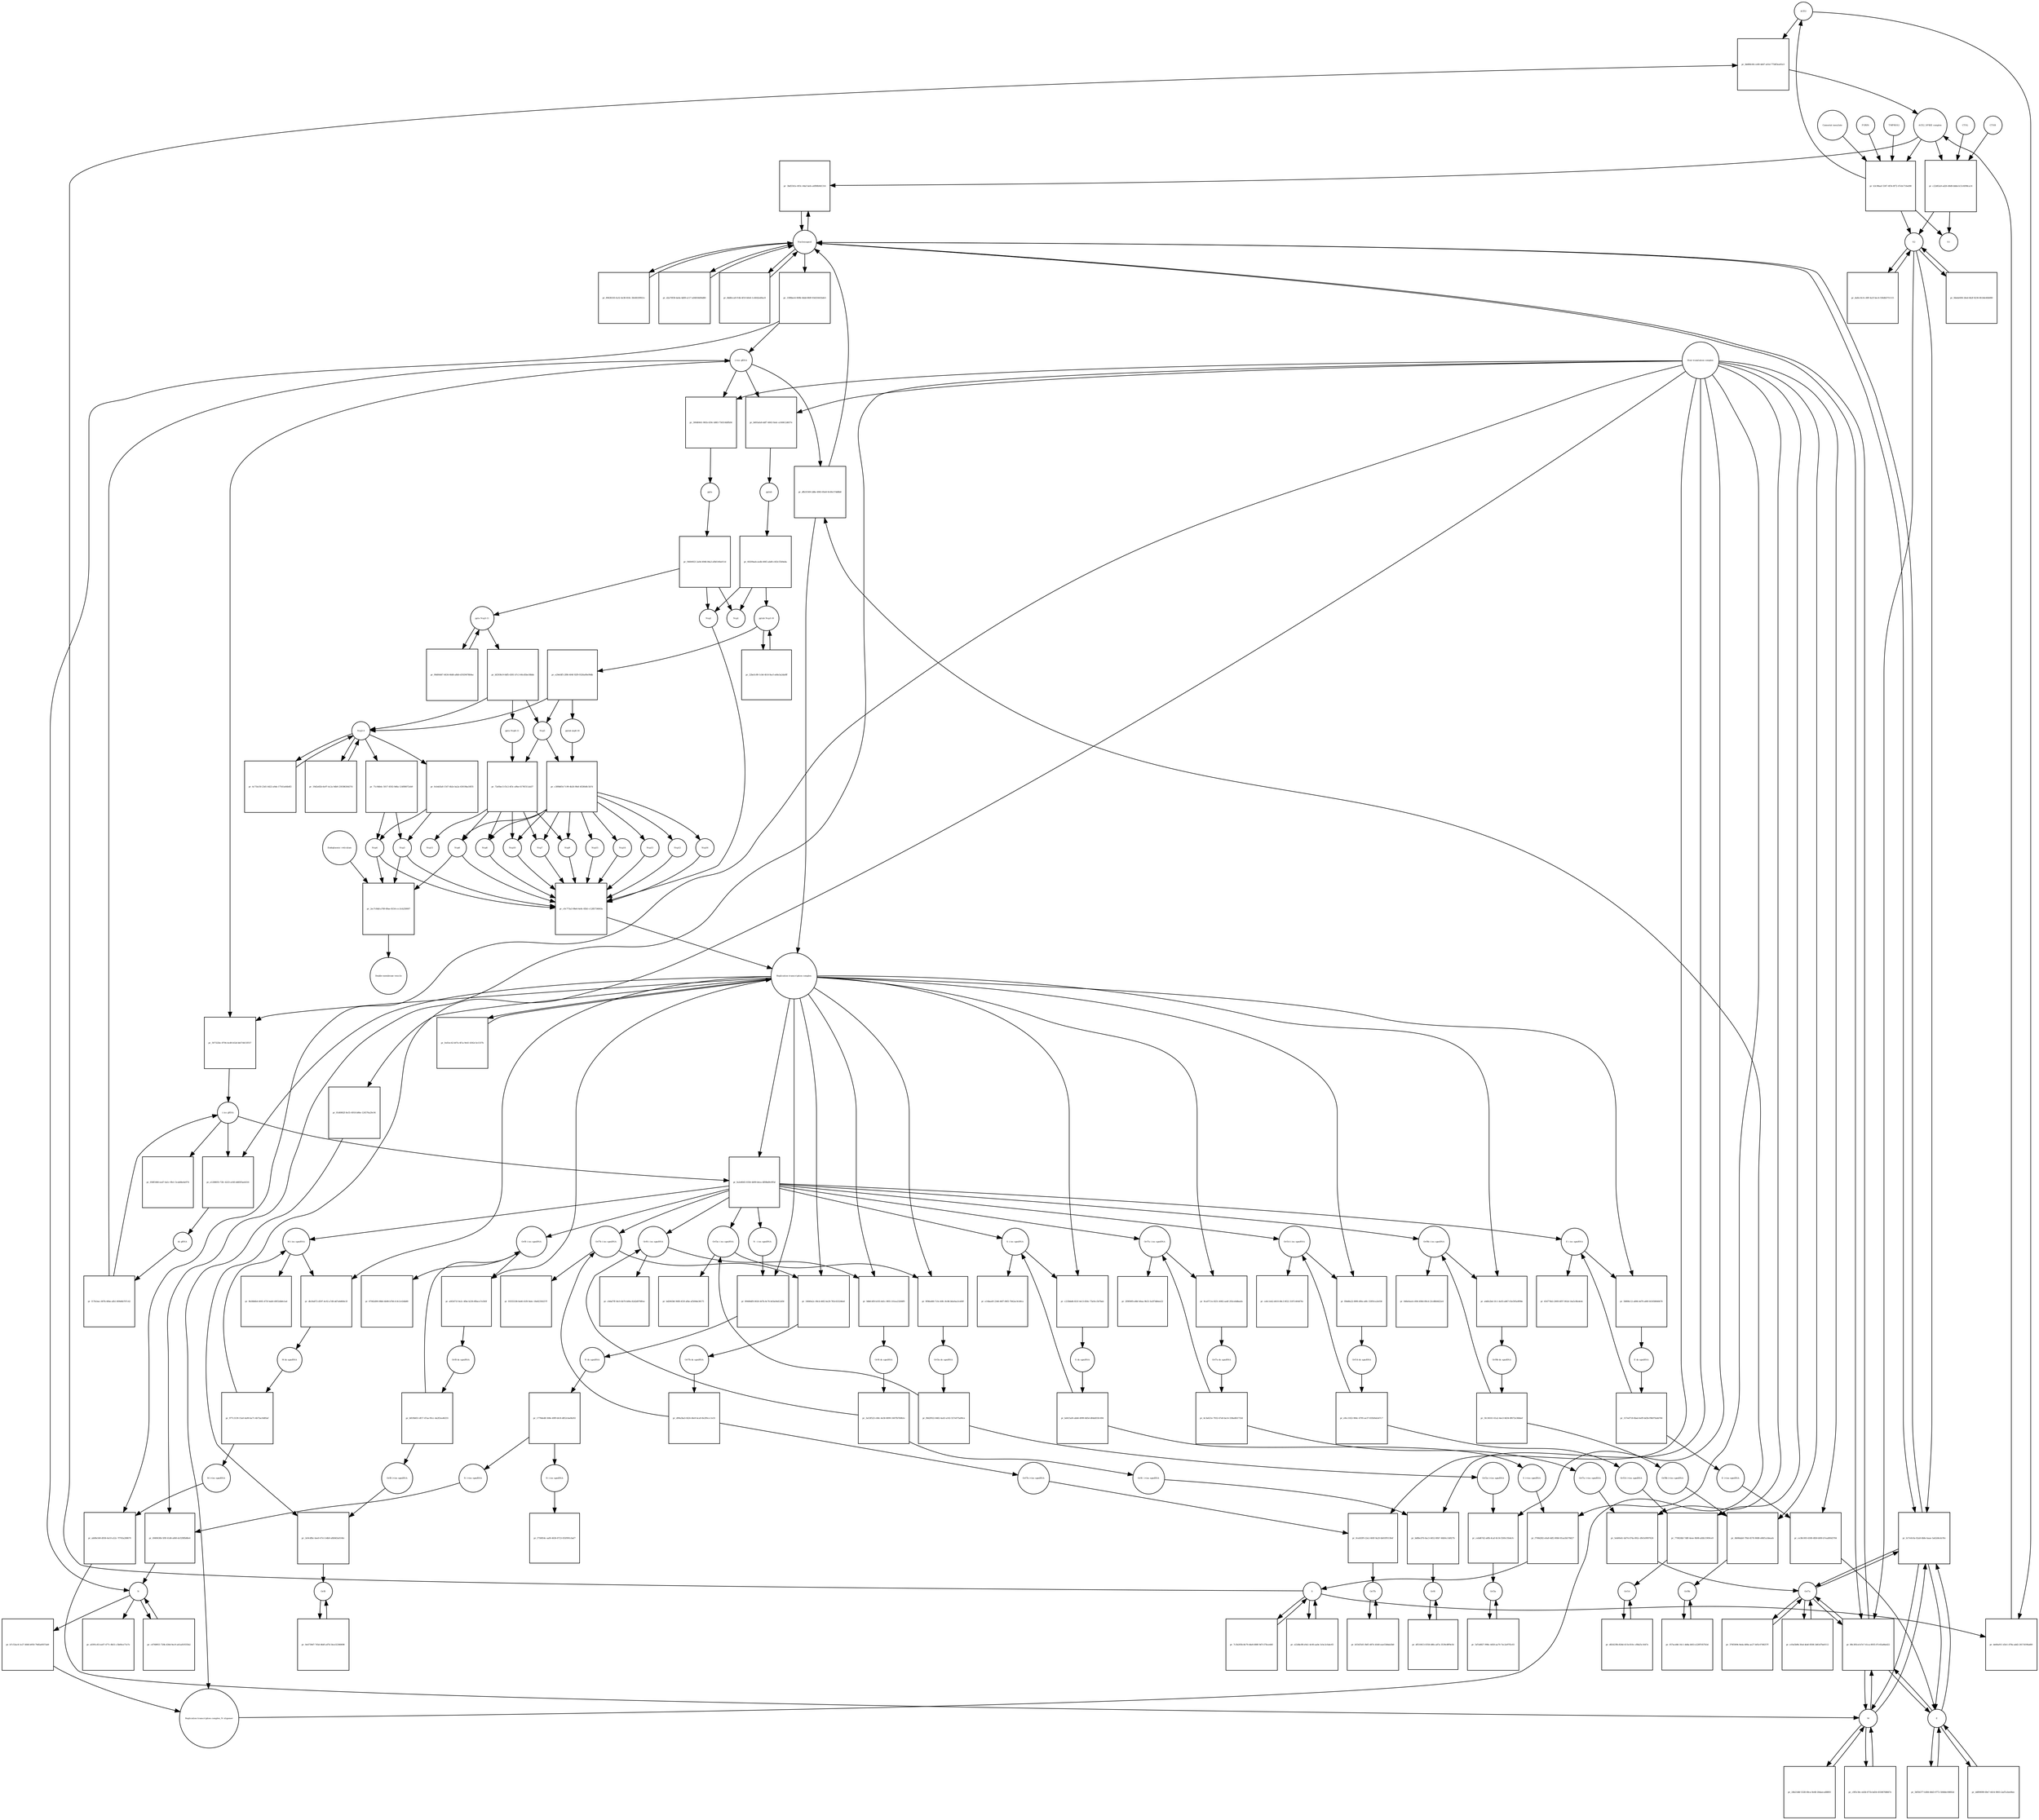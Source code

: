 strict digraph  {
ACE2 [annotation="", bipartite=0, cls=macromolecule, fontsize=4, label=ACE2, shape=circle];
"pr_bb880c66-ce69-4d47-a01d-7758f3ea91e3" [annotation="", bipartite=1, cls=process, fontsize=4, label="pr_bb880c66-ce69-4d47-a01d-7758f3ea91e3", shape=square];
"ACE2_SPIKE complex" [annotation="", bipartite=0, cls=complex, fontsize=4, label="ACE2_SPIKE complex", shape=circle];
S [annotation=urn_miriam_uniprot_P0DTC2, bipartite=0, cls=macromolecule, fontsize=4, label=S, shape=circle];
Nucleocapsid [annotation="urn_miriam_obo.go_GO%3A0019013", bipartite=0, cls=complex, fontsize=4, label=Nucleocapsid, shape=circle];
"pr_3bd5541e-493c-44af-befe-a6f88b9d1314" [annotation="", bipartite=1, cls=process, fontsize=4, label="pr_3bd5541e-493c-44af-befe-a6f88b9d1314", shape=square];
"pr_c22d02a9-ad26-48d8-bbbb-b13c4098ca14" [annotation="", bipartite=1, cls=process, fontsize=4, label="pr_c22d02a9-ad26-48d8-bbbb-b13c4098ca14", shape=square];
S2 [annotation=urn_miriam_interpro_IPR002552, bipartite=0, cls=macromolecule, fontsize=4, label=S2, shape=circle];
CTSB [annotation="", bipartite=0, cls=macromolecule, fontsize=4, label=CTSB, shape=circle];
CTSL [annotation="", bipartite=0, cls=macromolecule, fontsize=4, label=CTSL, shape=circle];
S1 [annotation=urn_miriam_interpro_IPR002551, bipartite=0, cls=macromolecule, fontsize=4, label=S1, shape=circle];
"pr_de60a911-d3e1-478a-add2-2617d19fad00" [annotation="", bipartite=1, cls=process, fontsize=4, label="pr_de60a911-d3e1-478a-add2-2617d19fad00", shape=square];
"pr_88c305cd-b7e7-41ca-8935-07c65a86ed22" [annotation="", bipartite=1, cls=process, fontsize=4, label="pr_88c305cd-b7e7-41ca-8935-07c65a86ed22", shape=square];
E [annotation=urn_miriam_uniprot_P0DTC4, bipartite=0, cls=macromolecule, fontsize=4, label=E, shape=circle];
M [annotation=urn_miriam_uniprot_P0DTC5, bipartite=0, cls=macromolecule, fontsize=4, label=M, shape=circle];
Orf7a [annotation=urn_miriam_uniprot_P0DTC7, bipartite=0, cls=macromolecule, fontsize=4, label=Orf7a, shape=circle];
"pr_15f8bee4-069b-44dd-8fd9-93d33441bde5" [annotation="", bipartite=1, cls=process, fontsize=4, label="pr_15f8bee4-069b-44dd-8fd9-93d33441bde5", shape=square];
"(+)ss gRNA" [annotation=urn_miriam_refseq_NC_045512, bipartite=0, cls="nucleic acid feature", fontsize=4, label="(+)ss gRNA", shape=circle];
N [annotation=urn_miriam_uniprot_P0DTC9, bipartite=0, cls="macromolecule multimer", fontsize=4, label=N, shape=circle];
"pr_89436165-fa32-4e38-818c-3fe68339921c" [annotation="", bipartite=1, cls=process, fontsize=4, label="pr_89436165-fa32-4e38-818c-3fe68339921c", shape=square];
"pr_d2a70f38-da0a-4d09-a117-a04818d04d80" [annotation="", bipartite=1, cls=process, fontsize=4, label="pr_d2a70f38-da0a-4d09-a117-a04818d04d80", shape=square];
"pr_a0391c83-ea07-477c-8b51-c5b00ce71e7e" [annotation="", bipartite=1, cls=process, fontsize=4, label="pr_a0391c83-ea07-477c-8b51-c5b00ce71e7e", shape=square];
"pr_c4768955-720b-430d-9ec9-a41ad10555b2" [annotation="", bipartite=1, cls=process, fontsize=4, label="pr_c4768955-720b-430d-9ec9-a41ad10555b2", shape=square];
"N (+)ss sgmRNA" [annotation=urn_miriam_ncbigene_43740575, bipartite=0, cls="nucleic acid feature", fontsize=4, label="N (+)ss sgmRNA", shape=circle];
"pr_6949630b-5f0f-41d6-a060-dcf2f8fb88e4" [annotation="", bipartite=1, cls=process, fontsize=4, label="pr_6949630b-5f0f-41d6-a060-dcf2f8fb88e4", shape=square];
"Host translation complex" [annotation="urn_miriam_obo.go_GO%3A0070992", bipartite=0, cls=complex, fontsize=4, label="Host translation complex", shape=circle];
"pr_8ddfeca8-f14b-4f10-b0e6-1c4642ed0ac8" [annotation="", bipartite=1, cls=process, fontsize=4, label="pr_8ddfeca8-f14b-4f10-b0e6-1c4642ed0ac8", shape=square];
"pr_b3c98aaf-5367-4f54-8f72-47efe710ed98" [annotation="", bipartite=1, cls=process, fontsize=4, label="pr_b3c98aaf-5367-4f54-8f72-47efe710ed98", shape=square];
FURIN [annotation="", bipartite=0, cls=macromolecule, fontsize=4, label=FURIN, shape=circle];
TMPRSS2 [annotation="", bipartite=0, cls=macromolecule, fontsize=4, label=TMPRSS2, shape=circle];
"Camostat mesylate" [annotation="urn_miriam_pubchem.compound_2536", bipartite=0, cls="simple chemical", fontsize=4, label="Camostat mesylate", shape=circle];
"pr_9dede604-24ed-4b2f-8236-6fcb6e46b080" [annotation="", bipartite=1, cls=process, fontsize=4, label="pr_9dede604-24ed-4b2f-8236-6fcb6e46b080", shape=square];
"Replication transcription complex_N oligomer" [annotation="", bipartite=0, cls=complex, fontsize=4, label="Replication transcription complex_N oligomer", shape=circle];
"pr_dfb31569-2d8e-4963-85e8-9c69c57dd8b8" [annotation="", bipartite=1, cls=process, fontsize=4, label="pr_dfb31569-2d8e-4963-85e8-9c69c57dd8b8", shape=square];
"Replication transcription complex" [annotation="", bipartite=0, cls=complex, fontsize=4, label="Replication transcription complex", shape=circle];
"pr_b17e0c0a-02a8-4b8e-baae-5a62d4cdc95c" [annotation="", bipartite=1, cls=process, fontsize=4, label="pr_b17e0c0a-02a8-4b8e-baae-5a62d4cdc95c", shape=square];
"pr_da8cc6c4-c49f-4a1f-bec4-556db5751115" [annotation="", bipartite=1, cls=process, fontsize=4, label="pr_da8cc6c4-c49f-4a1f-bec4-556db5751115", shape=square];
"pp1a Nsp3-11" [annotation=urn_miriam_uniprot_P0DTC1, bipartite=0, cls=macromolecule, fontsize=4, label="pp1a Nsp3-11", shape=circle];
"pr_bf2936c9-0df5-4381-b7c3-46cd5be18bbb" [annotation="", bipartite=1, cls=process, fontsize=4, label="pr_bf2936c9-0df5-4381-b7c3-46cd5be18bbb", shape=square];
"pp1a Nsp6-11" [annotation=urn_miriam_uniprot_P0DTC1, bipartite=0, cls=macromolecule, fontsize=4, label="pp1a Nsp6-11", shape=circle];
"Nsp3-4" [annotation="urn_miriam_ncbiprotein_YP_009725299|urn_miriam_ncbiprotein_YP_009725300", bipartite=0, cls=macromolecule, fontsize=4, label="Nsp3-4", shape=circle];
Nsp5 [annotation=urn_miriam_ncbiprotein_YP_009725301, bipartite=0, cls="macromolecule multimer", fontsize=4, label=Nsp5, shape=circle];
"Endoplasmic reticulum" [annotation="urn_miriam_obo.go_GO%3A0005783", bipartite=0, cls=complex, fontsize=4, label="Endoplasmic reticulum", shape=circle];
"pr_2ec7c8dd-a749-49ae-8154-ccc3cb250007" [annotation="", bipartite=1, cls=process, fontsize=4, label="pr_2ec7c8dd-a749-49ae-8154-ccc3cb250007", shape=square];
"Double-membrane vesicle" [annotation="urn_miriam_obo.go_GO%3A0039718", bipartite=0, cls=complex, fontsize=4, label="Double-membrane vesicle", shape=circle];
Nsp4 [annotation=urn_miriam_ncbiprotein_YP_009725300, bipartite=0, cls=macromolecule, fontsize=4, label=Nsp4, shape=circle];
Nsp3 [annotation=urn_miriam_ncbiprotein_YP_009725299, bipartite=0, cls=macromolecule, fontsize=4, label=Nsp3, shape=circle];
Nsp6 [annotation=urn_miriam_ncbiprotein_YP_009725302, bipartite=0, cls=macromolecule, fontsize=4, label=Nsp6, shape=circle];
"pr_90d00d47-4634-46d6-a8b0-d1929478b9ac" [annotation="", bipartite=1, cls=process, fontsize=4, label="pr_90d00d47-4634-46d6-a8b0-d1929478b9ac", shape=square];
"pr_4c71bc50-23d1-4422-a9de-17541a64b4f2" [annotation="", bipartite=1, cls=process, fontsize=4, label="pr_4c71bc50-23d1-4422-a9de-17541a64b4f2", shape=square];
"pp1ab Nsp3-16" [annotation=urn_miriam_uniprot_P0DTD1, bipartite=0, cls=macromolecule, fontsize=4, label="pp1ab Nsp3-16", shape=circle];
"pr_22be5c89-1cb6-4fc8-9acf-ed4e3a2da0ff" [annotation="", bipartite=1, cls=process, fontsize=4, label="pr_22be5c89-1cb6-4fc8-9acf-ed4e3a2da0ff", shape=square];
"pr_e29efdf5-2f86-404f-92f9-9326a00e99db" [annotation="", bipartite=1, cls=process, fontsize=4, label="pr_e29efdf5-2f86-404f-92f9-9326a00e99db", shape=square];
"pp1ab nsp6-16" [annotation=urn_miriam_uniprot_P0DTD1, bipartite=0, cls=macromolecule, fontsize=4, label="pp1ab nsp6-16", shape=circle];
"pr_24b21dbf-5328-49ca-9e48-20daeca88893" [annotation="", bipartite=1, cls=process, fontsize=4, label="pr_24b21dbf-5328-49ca-9e48-20daeca88893", shape=square];
"pr_56f56377-b384-48d3-9772-5848dc00892d" [annotation="", bipartite=1, cls=process, fontsize=4, label="pr_56f56377-b384-48d3-9772-5848dc00892d", shape=square];
"pr_e22dbc88-e9a1-4c60-aa0e-3cbc2cfabc65" [annotation="", bipartite=1, cls=process, fontsize=4, label="pr_e22dbc88-e9a1-4c60-aa0e-3cbc2cfabc65", shape=square];
"pr_c9f5c36c-eb3b-471b-bd34-45506768667e" [annotation="", bipartite=1, cls=process, fontsize=4, label="pr_c9f5c36c-eb3b-471b-bd34-45506768667e", shape=square];
"pr_ddf09099-69e7-4414-9003-2ad7a3ee06ec" [annotation="", bipartite=1, cls=process, fontsize=4, label="pr_ddf09099-69e7-4414-9003-2ad7a3ee06ec", shape=square];
"pr_7c3b205b-8e79-44e8-888f-9d7c57bce440" [annotation="", bipartite=1, cls=process, fontsize=4, label="pr_7c3b205b-8e79-44e8-888f-9d7c57bce440", shape=square];
"pr_376f3694-9eda-489a-ae27-b05c0748257f" [annotation="", bipartite=1, cls=process, fontsize=4, label="pr_376f3694-9eda-489a-ae27-b05c0748257f", shape=square];
Orf6 [annotation=urn_miriam_uniprot_P0DTC6, bipartite=0, cls=macromolecule, fontsize=4, label=Orf6, shape=circle];
"pr_df510613-0358-48fe-a87a-3539c8ff9e54" [annotation="", bipartite=1, cls=process, fontsize=4, label="pr_df510613-0358-48fe-a87a-3539c8ff9e54", shape=square];
Orf3a [annotation=urn_miriam_uniprot_P0DTC3, bipartite=0, cls=macromolecule, fontsize=4, label=Orf3a, shape=circle];
"pr_5d7a8827-998c-4450-aa70-7ec2a97f5c03" [annotation="", bipartite=1, cls=process, fontsize=4, label="pr_5d7a8827-998c-4450-aa70-7ec2a97f5c03", shape=square];
Orf8 [annotation=urn_miriam_uniprot_P0DTC8, bipartite=0, cls=macromolecule, fontsize=4, label=Orf8, shape=circle];
"pr_0e4739d7-745d-46df-a47b-54ce32360698" [annotation="", bipartite=1, cls=process, fontsize=4, label="pr_0e4739d7-745d-46df-a47b-54ce32360698", shape=square];
Orf9b [annotation=urn_miriam_uniprot_P0DTD2, bipartite=0, cls=macromolecule, fontsize=4, label=Orf9b, shape=circle];
"pr_057acd46-16c1-4d6a-bf43-e22f87d57b3d" [annotation="", bipartite=1, cls=process, fontsize=4, label="pr_057acd46-16c1-4d6a-bf43-e22f87d57b3d", shape=square];
Orf14 [annotation=urn_miriam_uniprot_P0DTD3, bipartite=0, cls=macromolecule, fontsize=4, label=Orf14, shape=circle];
"pr_d82423fb-826d-411b-810c-cf8b25c1647e" [annotation="", bipartite=1, cls=process, fontsize=4, label="pr_d82423fb-826d-411b-810c-cf8b25c1647e", shape=square];
Orf7b [annotation=urn_miriam_uniprot_P0DTD8, bipartite=0, cls=macromolecule, fontsize=4, label=Orf7b, shape=circle];
"pr_b55435d1-0bf5-487e-b540-eae53b8ab3b0" [annotation="", bipartite=1, cls=process, fontsize=4, label="pr_b55435d1-0bf5-487e-b540-eae53b8ab3b0", shape=square];
"pr_e10a5b9b-3fed-4ebf-8508-3d61d7be0112" [annotation="", bipartite=1, cls=process, fontsize=4, label="pr_e10a5b9b-3fed-4ebf-8508-3d61d7be0112", shape=square];
"M (+)ss sgmRNA" [annotation="", bipartite=0, cls="nucleic acid feature", fontsize=4, label="M (+)ss sgmRNA", shape=circle];
"pr_ab08e540-d936-4e10-a52c-7f765a288670" [annotation="", bipartite=1, cls=process, fontsize=4, label="pr_ab08e540-d936-4e10-a52c-7f765a288670", shape=square];
"E (+)ss sgmRNA" [annotation="", bipartite=0, cls="nucleic acid feature", fontsize=4, label="E (+)ss sgmRNA", shape=circle];
"pr_ce38c005-6308-4fb9-bf69-b7ead00d3784" [annotation="", bipartite=1, cls=process, fontsize=4, label="pr_ce38c005-6308-4fb9-bf69-b7ead00d3784", shape=square];
"S (+)ss sgmRNA" [annotation="", bipartite=0, cls="nucleic acid feature", fontsize=4, label="S (+)ss sgmRNA", shape=circle];
"pr_f708d282-e0a8-4df2-80b0-81aa5b578d27" [annotation="", bipartite=1, cls=process, fontsize=4, label="pr_f708d282-e0a8-4df2-80b0-81aa5b578d27", shape=square];
"Orf7a (+)ss sgmRNA" [annotation="", bipartite=0, cls="nucleic acid feature", fontsize=4, label="Orf7a (+)ss sgmRNA", shape=circle];
"pr_5eb00efc-bd74-474a-892c-d9cfe9997626" [annotation="", bipartite=1, cls=process, fontsize=4, label="pr_5eb00efc-bd74-474a-892c-d9cfe9997626", shape=square];
"Orf6  (+)ss sgmRNA" [annotation="", bipartite=0, cls="nucleic acid feature", fontsize=4, label="Orf6  (+)ss sgmRNA", shape=circle];
"pr_bd8bcd76-0ac3-4452-80b7-44b9cc5d027b" [annotation="", bipartite=1, cls=process, fontsize=4, label="pr_bd8bcd76-0ac3-4452-80b7-44b9cc5d027b", shape=square];
"Orf3a (+)ss sgmRNA" [annotation="", bipartite=0, cls="nucleic acid feature", fontsize=4, label="Orf3a (+)ss sgmRNA", shape=circle];
"pr_cebd67d2-a6fb-4caf-8c54-f269c35b4cfc" [annotation="", bipartite=1, cls=process, fontsize=4, label="pr_cebd67d2-a6fb-4caf-8c54-f269c35b4cfc", shape=square];
"Orf8 (+)ss sgmRNA" [annotation="", bipartite=0, cls="nucleic acid feature", fontsize=4, label="Orf8 (+)ss sgmRNA", shape=circle];
"pr_2e9cdfbc-bee0-47e1-b4b0-a8b9d3a0146c" [annotation="", bipartite=1, cls=process, fontsize=4, label="pr_2e9cdfbc-bee0-47e1-b4b0-a8b9d3a0146c", shape=square];
"Orf9b (+)ss sgmRNA" [annotation="", bipartite=0, cls="nucleic acid feature", fontsize=4, label="Orf9b (+)ss sgmRNA", shape=circle];
"pr_4b08dab0-7f6d-4578-9688-e86f1a3deaeb" [annotation="", bipartite=1, cls=process, fontsize=4, label="pr_4b08dab0-7f6d-4578-9688-e86f1a3deaeb", shape=square];
"Orf14 (+)ss sgmRNA" [annotation="", bipartite=0, cls="nucleic acid feature", fontsize=4, label="Orf14 (+)ss sgmRNA", shape=circle];
"pr_770824bf-7d8f-4eee-9b98-afdb11909ce9" [annotation="", bipartite=1, cls=process, fontsize=4, label="pr_770824bf-7d8f-4eee-9b98-afdb11909ce9", shape=square];
"Orf7b (+)ss sgmRNA" [annotation="", bipartite=0, cls="nucleic acid feature", fontsize=4, label="Orf7b (+)ss sgmRNA", shape=circle];
"pr_0cafd3f9-22e2-460f-9a20-bb01ff0130ef" [annotation="", bipartite=1, cls=process, fontsize=4, label="pr_0cafd3f9-22e2-460f-9a20-bb01ff0130ef", shape=square];
"(-)ss gRNA" [annotation=urn_miriam_refseq_NC_045512, bipartite=0, cls="nucleic acid feature", fontsize=4, label="(-)ss gRNA", shape=circle];
"pr_058f1666-ea47-4a1c-9fe1-5cab84e4e974" [annotation="", bipartite=1, cls=process, fontsize=4, label="pr_058f1666-ea47-4a1c-9fe1-5cab84e4e974", shape=square];
"pr_b7c53ac8-1e27-4fd6-b950-79d5a6937ab9" [annotation="", bipartite=1, cls=process, fontsize=4, label="pr_b7c53ac8-1e27-4fd6-b950-79d5a6937ab9", shape=square];
"pr_507322bc-8704-4cd8-b52d-bb57d415f557" [annotation="", bipartite=1, cls=process, fontsize=4, label="pr_507322bc-8704-4cd8-b52d-bb57d415f557", shape=square];
"M (-)ss sgmRNA" [annotation=urn_miriam_ncbigene_43740571, bipartite=0, cls="nucleic acid feature", fontsize=4, label="M (-)ss sgmRNA", shape=circle];
"pr_9b38b6b4-4005-475f-bab0-49f32dbfe1ad" [annotation="", bipartite=1, cls=process, fontsize=4, label="pr_9b38b6b4-4005-475f-bab0-49f32dbfe1ad", shape=square];
"E (-)ss sgmRNA" [annotation=urn_miriam_ncbigene_43740570, bipartite=0, cls="nucleic acid feature", fontsize=4, label="E (-)ss sgmRNA", shape=circle];
"pr_454774b3-2009-4f97-902d-14a5c8fa4e4c" [annotation="", bipartite=1, cls=process, fontsize=4, label="pr_454774b3-2009-4f97-902d-14a5c8fa4e4c", shape=square];
"S (-)ss sgmRNA" [annotation="", bipartite=0, cls="nucleic acid feature", fontsize=4, label="S (-)ss sgmRNA", shape=circle];
"pr_e14baa0f-2346-46f7-89f3-7842ac9cb9ca" [annotation="", bipartite=1, cls=process, fontsize=4, label="pr_e14baa0f-2346-46f7-89f3-7842ac9cb9ca", shape=square];
"Orf7a (-)ss sgmRNA" [annotation="", bipartite=0, cls="nucleic acid feature", fontsize=4, label="Orf7a (-)ss sgmRNA", shape=circle];
"pr_2f9f00f9-e8bf-46aa-9b53-3a3f7db6ee22" [annotation="", bipartite=1, cls=process, fontsize=4, label="pr_2f9f00f9-e8bf-46aa-9b53-3a3f7db6ee22", shape=square];
"Orf6 (-)ss sgmRNA" [annotation="", bipartite=0, cls="nucleic acid feature", fontsize=4, label="Orf6 (-)ss sgmRNA", shape=circle];
"pr_c8daf7ff-fdc9-4b70-b00a-82d2d976ffee" [annotation="", bipartite=1, cls=process, fontsize=4, label="pr_c8daf7ff-fdc9-4b70-b00a-82d2d976ffee", shape=square];
"Orf3a (-)ss sgmRNA" [annotation="", bipartite=0, cls="nucleic acid feature", fontsize=4, label="Orf3a (-)ss sgmRNA", shape=circle];
"pr_bd2063bf-96f8-455f-afbe-af569de38175" [annotation="", bipartite=1, cls=process, fontsize=4, label="pr_bd2063bf-96f8-455f-afbe-af569de38175", shape=square];
"Orf8 (-)ss sgmRNA" [annotation="", bipartite=0, cls="nucleic acid feature", fontsize=4, label="Orf8 (-)ss sgmRNA", shape=circle];
"pr_07062d99-08b0-4b98-b766-fc9c3c43db89" [annotation="", bipartite=1, cls=process, fontsize=4, label="pr_07062d99-08b0-4b98-b766-fc9c3c43db89", shape=square];
"Orf9b (-)ss sgmRNA" [annotation="", bipartite=0, cls="nucleic acid feature", fontsize=4, label="Orf9b (-)ss sgmRNA", shape=circle];
"pr_048e0aed-c694-49b0-89cd-23cd8b9d22e4" [annotation="", bipartite=1, cls=process, fontsize=4, label="pr_048e0aed-c694-49b0-89cd-23cd8b9d22e4", shape=square];
"Orf14 (-)ss sgmRNA" [annotation="", bipartite=0, cls="nucleic acid feature", fontsize=4, label="Orf14 (-)ss sgmRNA", shape=circle];
"pr_ce6c1eb2-d410-48c3-9f22-3187c404476c" [annotation="", bipartite=1, cls=process, fontsize=4, label="pr_ce6c1eb2-d410-48c3-9f22-3187c404476c", shape=square];
"Orf7b (-)ss sgmRNA" [annotation="", bipartite=0, cls="nucleic acid feature", fontsize=4, label="Orf7b (-)ss sgmRNA", shape=circle];
"pr_93555338-0a46-41f8-9abc-18e82356257f" [annotation="", bipartite=1, cls=process, fontsize=4, label="pr_93555338-0a46-41f8-9abc-18e82356257f", shape=square];
"pr_e1208055-72fc-4223-a160-dd65f5aeb516" [annotation="", bipartite=1, cls=process, fontsize=4, label="pr_e1208055-72fc-4223-a160-dd65f5aeb516", shape=square];
"ds gRNA" [annotation=urn_miriam_refseq_NC_045512, bipartite=0, cls="nucleic acid feature", fontsize=4, label="ds gRNA", shape=circle];
"pr_db18a872-d597-4c92-a7d9-dd7a6d6fdc5f" [annotation="", bipartite=1, cls=process, fontsize=4, label="pr_db18a872-d597-4c92-a7d9-dd7a6d6fdc5f", shape=square];
"M ds sgmRNA" [annotation="", bipartite=0, cls="nucleic acid feature", fontsize=4, label="M ds sgmRNA", shape=circle];
"pr_58898c12-a896-4d79-a80f-fd1858848478" [annotation="", bipartite=1, cls=process, fontsize=4, label="pr_58898c12-a896-4d79-a80f-fd1858848478", shape=square];
"E ds sgmRNA" [annotation="", bipartite=0, cls="nucleic acid feature", fontsize=4, label="E ds sgmRNA", shape=circle];
"pr_c233bbd6-821f-4e13-856c-75e9cc5b7bab" [annotation="", bipartite=1, cls=process, fontsize=4, label="pr_c233bbd6-821f-4e13-856c-75e9cc5b7bab", shape=square];
"S ds sgmRNA" [annotation="", bipartite=0, cls="nucleic acid feature", fontsize=4, label="S ds sgmRNA", shape=circle];
"pr_9ca0711e-8251-4082-aa4f-292cebdbaafa" [annotation="", bipartite=1, cls=process, fontsize=4, label="pr_9ca0711e-8251-4082-aa4f-292cebdbaafa", shape=square];
"Orf7a ds sgmRNA" [annotation="", bipartite=0, cls="nucleic acid feature", fontsize=4, label="Orf7a ds sgmRNA", shape=circle];
"pr_9dbfc4f9-b193-4d1c-9f05-101ea23268f9" [annotation="", bipartite=1, cls=process, fontsize=4, label="pr_9dbfc4f9-b193-4d1c-9f05-101ea23268f9", shape=square];
"Orf6 ds sgmRNA" [annotation="", bipartite=0, cls="nucleic acid feature", fontsize=4, label="Orf6 ds sgmRNA", shape=circle];
"pr_9f96ed60-7cfe-40fc-8c86-b6a0aa3ce60f" [annotation="", bipartite=1, cls=process, fontsize=4, label="pr_9f96ed60-7cfe-40fc-8c86-b6a0aa3ce60f", shape=square];
"Orf3a ds sgmRNA" [annotation="", bipartite=0, cls="nucleic acid feature", fontsize=4, label="Orf3a ds sgmRNA", shape=circle];
"pr_af45471f-0e2c-4fbe-b236-6fbace7e583f" [annotation="", bipartite=1, cls=process, fontsize=4, label="pr_af45471f-0e2c-4fbe-b236-6fbace7e583f", shape=square];
"Orf8 ds sgmRNA" [annotation="", bipartite=0, cls="nucleic acid feature", fontsize=4, label="Orf8 ds sgmRNA", shape=circle];
"pr_a4dfe2bd-1fc1-4a93-a867-03e595a9f98e" [annotation="", bipartite=1, cls=process, fontsize=4, label="pr_a4dfe2bd-1fc1-4a93-a867-03e595a9f98e", shape=square];
"Orf9b ds sgmRNA" [annotation="", bipartite=0, cls="nucleic acid feature", fontsize=4, label="Orf9b ds sgmRNA", shape=circle];
"pr_f84d8a22-89f6-4f6e-a8fc-55f93ca3e036" [annotation="", bipartite=1, cls=process, fontsize=4, label="pr_f84d8a22-89f6-4f6e-a8fc-55f93ca3e036", shape=square];
"Orf14 ds sgmRNA" [annotation="", bipartite=0, cls="nucleic acid feature", fontsize=4, label="Orf14 ds sgmRNA", shape=circle];
"pr_16840a2c-08cb-46f2-be29-783c633246e6" [annotation="", bipartite=1, cls=process, fontsize=4, label="pr_16840a2c-08cb-46f2-be29-783c633246e6", shape=square];
"Orf7b ds sgmRNA" [annotation="", bipartite=0, cls="nucleic acid feature", fontsize=4, label="Orf7b ds sgmRNA", shape=circle];
"pr_f176cbac-687b-40be-afb1-809d4b767c42" [annotation="", bipartite=1, cls=process, fontsize=4, label="pr_f176cbac-687b-40be-afb1-809d4b767c42", shape=square];
"pr_977c3139-15a0-4a90-ba71-4b73ac0d85af" [annotation="", bipartite=1, cls=process, fontsize=4, label="pr_977c3139-15a0-4a90-ba71-4b73ac0d85af", shape=square];
"pr_157ed718-6bad-4ef9-bd3b-f9b97fabb766" [annotation="", bipartite=1, cls=process, fontsize=4, label="pr_157ed718-6bad-4ef9-bd3b-f9b97fabb766", shape=square];
"pr_bd415af4-abb6-4999-8d5d-d84dd55fc694" [annotation="", bipartite=1, cls=process, fontsize=4, label="pr_bd415af4-abb6-4999-8d5d-d84dd55fc694", shape=square];
"pr_4c3a621e-7932-47e8-ba14-338adfd1733d" [annotation="", bipartite=1, cls=process, fontsize=4, label="pr_4c3a621e-7932-47e8-ba14-338adfd1733d", shape=square];
"pr_3a53f523-c68c-4e58-8099-1667fb7b9b1e" [annotation="", bipartite=1, cls=process, fontsize=4, label="pr_3a53f523-c68c-4e58-8099-1667fb7b9b1e", shape=square];
"pr_f8d2f922-8482-4a43-a102-557e075a90ce" [annotation="", bipartite=1, cls=process, fontsize=4, label="pr_f8d2f922-8482-4a43-a102-557e075a90ce", shape=square];
"pr_b819b651-df17-47aa-95cc-da2f2ea46255" [annotation="", bipartite=1, cls=process, fontsize=4, label="pr_b819b651-df17-47aa-95cc-da2f2ea46255", shape=square];
"pr_5fc36161-61a2-4ee3-8d34-8f672e36bbef" [annotation="", bipartite=1, cls=process, fontsize=4, label="pr_5fc36161-61a2-4ee3-8d34-8f672e36bbef", shape=square];
"pr_e9cc1022-984c-4795-ae37-835b9afa67c7" [annotation="", bipartite=1, cls=process, fontsize=4, label="pr_e9cc1022-984c-4795-ae37-835b9afa67c7", shape=square];
"pr_d99a3ba5-fd24-46e9-bca9-8e2f9ccc1e31" [annotation="", bipartite=1, cls=process, fontsize=4, label="pr_d99a3ba5-fd24-46e9-bca9-8e2f9ccc1e31", shape=square];
"N  (-)ss sgmRNA" [annotation=urn_miriam_ncbigene_43740575, bipartite=0, cls="nucleic acid feature", fontsize=4, label="N  (-)ss sgmRNA", shape=circle];
"pr_89468df9-0026-447b-8c76-b03a04d12d56" [annotation="", bipartite=1, cls=process, fontsize=4, label="pr_89468df9-0026-447b-8c76-b03a04d12d56", shape=square];
"N ds sgmRNA" [annotation="", bipartite=0, cls="nucleic acid feature", fontsize=4, label="N ds sgmRNA", shape=circle];
"pr_1779ded8-508e-49f9-bfc8-d852cba0b202" [annotation="", bipartite=1, cls=process, fontsize=4, label="pr_1779ded8-508e-49f9-bfc8-d852cba0b202", shape=square];
"N (-)ss sgmRNA" [annotation="", bipartite=0, cls="nucleic acid feature", fontsize=4, label="N (-)ss sgmRNA", shape=circle];
pp1ab [annotation=urn_miriam_uniprot_P0DTD1, bipartite=0, cls=macromolecule, fontsize=4, label=pp1ab, shape=circle];
"pr_60209aeb-eedb-4065-abd0-cfd3c55b9a8a" [annotation="", bipartite=1, cls=process, fontsize=4, label="pr_60209aeb-eedb-4065-abd0-cfd3c55b9a8a", shape=square];
Nsp2 [annotation=urn_miriam_ncbiprotein_YP_009725298, bipartite=0, cls=macromolecule, fontsize=4, label=Nsp2, shape=circle];
Nsp1 [annotation=urn_miriam_ncbiprotein_YP_009725297, bipartite=0, cls=macromolecule, fontsize=4, label=Nsp1, shape=circle];
pp1a [annotation=urn_miriam_uniprot_P0DTC1, bipartite=0, cls=macromolecule, fontsize=4, label=pp1a, shape=circle];
"pr_f4604923-2a0d-4948-84a3-efb6140a011d" [annotation="", bipartite=1, cls=process, fontsize=4, label="pr_f4604923-2a0d-4948-84a3-efb6140a011d", shape=square];
"pr_19d2e82b-6e97-4c2a-9db9-23038636437d" [annotation="", bipartite=1, cls=process, fontsize=4, label="pr_19d2e82b-6e97-4c2a-9db9-23038636437d", shape=square];
"pr_71c9db4c-5017-4502-9d6a-124f88072eb9" [annotation="", bipartite=1, cls=process, fontsize=4, label="pr_71c9db4c-5017-4502-9d6a-124f88072eb9", shape=square];
"pr_0cb4d3a8-1547-4b2e-ba2a-43019ba18f35" [annotation="", bipartite=1, cls=process, fontsize=4, label="pr_0cb4d3a8-1547-4b2e-ba2a-43019ba18f35", shape=square];
"pr_72efbec5-f3c2-4f3c-a9be-6176f311ab37" [annotation="", bipartite=1, cls=process, fontsize=4, label="pr_72efbec5-f3c2-4f3c-a9be-6176f311ab37", shape=square];
Nsp7 [annotation=urn_miriam_ncbiprotein_YP_009725303, bipartite=0, cls=macromolecule, fontsize=4, label=Nsp7, shape=circle];
Nsp8 [annotation=urn_miriam_ncbiprotein_YP_009725304, bipartite=0, cls=macromolecule, fontsize=4, label=Nsp8, shape=circle];
Nsp9 [annotation=urn_miriam_ncbiprotein_YP_009725305, bipartite=0, cls=macromolecule, fontsize=4, label=Nsp9, shape=circle];
Nsp10 [annotation=urn_miriam_ncbiprotein_YP_009725306, bipartite=0, cls=macromolecule, fontsize=4, label=Nsp10, shape=circle];
Nsp11 [annotation=urn_miriam_ncbiprotein_YP_009725312, bipartite=0, cls=macromolecule, fontsize=4, label=Nsp11, shape=circle];
"pr_c389b854-7c99-4b26-98ef-4f280dfc5b7d" [annotation="", bipartite=1, cls=process, fontsize=4, label="pr_c389b854-7c99-4b26-98ef-4f280dfc5b7d", shape=square];
Nsp13 [annotation=urn_miriam_ncbiprotein_YP_009725308, bipartite=0, cls=macromolecule, fontsize=4, label=Nsp13, shape=circle];
Nsp12 [annotation=urn_miriam_ncbiprotein_YP_009725307, bipartite=0, cls=macromolecule, fontsize=4, label=Nsp12, shape=circle];
Nsp16 [annotation=urn_miriam_ncbiprotein_YP_009725311, bipartite=0, cls=macromolecule, fontsize=4, label=Nsp16, shape=circle];
Nsp15 [annotation=urn_miriam_ncbiprotein_YP_009725310, bipartite=0, cls=macromolecule, fontsize=4, label=Nsp15, shape=circle];
Nsp14 [annotation=urn_miriam_ncbiprotein_YP_009725309, bipartite=0, cls=macromolecule, fontsize=4, label=Nsp14, shape=circle];
"pr_c0c773a3-98e6-4e8c-83b1-c1285734043a" [annotation="", bipartite=1, cls=process, fontsize=4, label="pr_c0c773a3-98e6-4e8c-83b1-c1285734043a", shape=square];
"pr_300d0441-981b-439c-b883-758314bffb56" [annotation="", bipartite=1, cls=process, fontsize=4, label="pr_300d0441-981b-439c-b883-758314bffb56", shape=square];
"pr_b693afa8-ddf7-4843-9a4c-a160612d657e" [annotation="", bipartite=1, cls=process, fontsize=4, label="pr_b693afa8-ddf7-4843-9a4c-a160612d657e", shape=square];
"pr_f750854c-aaf6-4636-8723-055f991cbaf7" [annotation="", bipartite=1, cls=process, fontsize=4, label="pr_f750854c-aaf6-4636-8723-055f991cbaf7", shape=square];
"pr_fed1ec42-b07a-4f1a-9e41-4362c5e1337b" [annotation="", bipartite=1, cls=process, fontsize=4, label="pr_fed1ec42-b07a-4f1a-9e41-4362c5e1337b", shape=square];
"pr_81d6862f-8e55-4918-b86e-124570a29c04" [annotation="", bipartite=1, cls=process, fontsize=4, label="pr_81d6862f-8e55-4918-b86e-124570a29c04", shape=square];
"pr_fa2e8045-0356-4499-b4ca-4f89bd9c9f5d" [annotation="", bipartite=1, cls=process, fontsize=4, label="pr_fa2e8045-0356-4499-b4ca-4f89bd9c9f5d", shape=square];
ACE2 -> "pr_bb880c66-ce69-4d47-a01d-7758f3ea91e3"  [annotation="", interaction_type=consumption];
ACE2 -> "pr_de60a911-d3e1-478a-add2-2617d19fad00"  [annotation="", interaction_type=consumption];
"pr_bb880c66-ce69-4d47-a01d-7758f3ea91e3" -> "ACE2_SPIKE complex"  [annotation="", interaction_type=production];
"ACE2_SPIKE complex" -> "pr_3bd5541e-493c-44af-befe-a6f88b9d1314"  [annotation="urn_miriam_pubmed_32142651|urn_miriam_pubmed_32094589|urn_miriam_taxonomy_2697049", interaction_type=stimulation];
"ACE2_SPIKE complex" -> "pr_c22d02a9-ad26-48d8-bbbb-b13c4098ca14"  [annotation="", interaction_type=consumption];
"ACE2_SPIKE complex" -> "pr_b3c98aaf-5367-4f54-8f72-47efe710ed98"  [annotation="", interaction_type=consumption];
S -> "pr_bb880c66-ce69-4d47-a01d-7758f3ea91e3"  [annotation="", interaction_type=consumption];
S -> "pr_de60a911-d3e1-478a-add2-2617d19fad00"  [annotation="", interaction_type=consumption];
S -> "pr_e22dbc88-e9a1-4c60-aa0e-3cbc2cfabc65"  [annotation="", interaction_type=consumption];
S -> "pr_7c3b205b-8e79-44e8-888f-9d7c57bce440"  [annotation="", interaction_type=consumption];
Nucleocapsid -> "pr_3bd5541e-493c-44af-befe-a6f88b9d1314"  [annotation="", interaction_type=consumption];
Nucleocapsid -> "pr_88c305cd-b7e7-41ca-8935-07c65a86ed22"  [annotation="", interaction_type=consumption];
Nucleocapsid -> "pr_15f8bee4-069b-44dd-8fd9-93d33441bde5"  [annotation="", interaction_type=consumption];
Nucleocapsid -> "pr_89436165-fa32-4e38-818c-3fe68339921c"  [annotation="", interaction_type=consumption];
Nucleocapsid -> "pr_d2a70f38-da0a-4d09-a117-a04818d04d80"  [annotation="", interaction_type=consumption];
Nucleocapsid -> "pr_8ddfeca8-f14b-4f10-b0e6-1c4642ed0ac8"  [annotation="", interaction_type=consumption];
Nucleocapsid -> "pr_b17e0c0a-02a8-4b8e-baae-5a62d4cdc95c"  [annotation="", interaction_type=consumption];
"pr_3bd5541e-493c-44af-befe-a6f88b9d1314" -> Nucleocapsid  [annotation="", interaction_type=production];
"pr_c22d02a9-ad26-48d8-bbbb-b13c4098ca14" -> S2  [annotation="", interaction_type=production];
"pr_c22d02a9-ad26-48d8-bbbb-b13c4098ca14" -> S1  [annotation="", interaction_type=production];
S2 -> "pr_88c305cd-b7e7-41ca-8935-07c65a86ed22"  [annotation="urn_miriam_pubmed_32142651|urn_miriam_pubmed_32094589|urn_miriam_pubmed_32047258|urn_miriam_taxonomy_2697049", interaction_type=stimulation];
S2 -> "pr_9dede604-24ed-4b2f-8236-6fcb6e46b080"  [annotation="", interaction_type=consumption];
S2 -> "pr_b17e0c0a-02a8-4b8e-baae-5a62d4cdc95c"  [annotation="urn_miriam_pubmed_32142651|urn_miriam_pubmed_32047258|urn_miriam_taxonomy_2697049", interaction_type=stimulation];
S2 -> "pr_da8cc6c4-c49f-4a1f-bec4-556db5751115"  [annotation="", interaction_type=consumption];
CTSB -> "pr_c22d02a9-ad26-48d8-bbbb-b13c4098ca14"  [annotation="urn_miriam_pubmed_32142651|urn_miriam_taxonomy_2697049", interaction_type=catalysis];
CTSL -> "pr_c22d02a9-ad26-48d8-bbbb-b13c4098ca14"  [annotation="urn_miriam_pubmed_32142651|urn_miriam_taxonomy_2697049", interaction_type=catalysis];
"pr_de60a911-d3e1-478a-add2-2617d19fad00" -> "ACE2_SPIKE complex"  [annotation="", interaction_type=production];
"pr_88c305cd-b7e7-41ca-8935-07c65a86ed22" -> Nucleocapsid  [annotation="", interaction_type=production];
"pr_88c305cd-b7e7-41ca-8935-07c65a86ed22" -> E  [annotation="", interaction_type=production];
"pr_88c305cd-b7e7-41ca-8935-07c65a86ed22" -> M  [annotation="", interaction_type=production];
"pr_88c305cd-b7e7-41ca-8935-07c65a86ed22" -> Orf7a  [annotation="", interaction_type=production];
E -> "pr_88c305cd-b7e7-41ca-8935-07c65a86ed22"  [annotation="", interaction_type=consumption];
E -> "pr_b17e0c0a-02a8-4b8e-baae-5a62d4cdc95c"  [annotation="", interaction_type=consumption];
E -> "pr_56f56377-b384-48d3-9772-5848dc00892d"  [annotation="", interaction_type=consumption];
E -> "pr_ddf09099-69e7-4414-9003-2ad7a3ee06ec"  [annotation="", interaction_type=consumption];
M -> "pr_88c305cd-b7e7-41ca-8935-07c65a86ed22"  [annotation="", interaction_type=consumption];
M -> "pr_b17e0c0a-02a8-4b8e-baae-5a62d4cdc95c"  [annotation="", interaction_type=consumption];
M -> "pr_24b21dbf-5328-49ca-9e48-20daeca88893"  [annotation="", interaction_type=consumption];
M -> "pr_c9f5c36c-eb3b-471b-bd34-45506768667e"  [annotation="", interaction_type=consumption];
Orf7a -> "pr_88c305cd-b7e7-41ca-8935-07c65a86ed22"  [annotation="", interaction_type=consumption];
Orf7a -> "pr_b17e0c0a-02a8-4b8e-baae-5a62d4cdc95c"  [annotation="", interaction_type=consumption];
Orf7a -> "pr_376f3694-9eda-489a-ae27-b05c0748257f"  [annotation="", interaction_type=consumption];
Orf7a -> "pr_e10a5b9b-3fed-4ebf-8508-3d61d7be0112"  [annotation="", interaction_type=consumption];
"pr_15f8bee4-069b-44dd-8fd9-93d33441bde5" -> "(+)ss gRNA"  [annotation="", interaction_type=production];
"pr_15f8bee4-069b-44dd-8fd9-93d33441bde5" -> N  [annotation="", interaction_type=production];
"(+)ss gRNA" -> "pr_dfb31569-2d8e-4963-85e8-9c69c57dd8b8"  [annotation="", interaction_type=consumption];
"(+)ss gRNA" -> "pr_507322bc-8704-4cd8-b52d-bb57d415f557"  [annotation="", interaction_type=consumption];
"(+)ss gRNA" -> "pr_300d0441-981b-439c-b883-758314bffb56"  [annotation="", interaction_type=consumption];
"(+)ss gRNA" -> "pr_b693afa8-ddf7-4843-9a4c-a160612d657e"  [annotation="", interaction_type=consumption];
N -> "pr_a0391c83-ea07-477c-8b51-c5b00ce71e7e"  [annotation="", interaction_type=consumption];
N -> "pr_c4768955-720b-430d-9ec9-a41ad10555b2"  [annotation="", interaction_type=consumption];
N -> "pr_b7c53ac8-1e27-4fd6-b950-79d5a6937ab9"  [annotation="", interaction_type=consumption];
"pr_89436165-fa32-4e38-818c-3fe68339921c" -> Nucleocapsid  [annotation="", interaction_type=production];
"pr_d2a70f38-da0a-4d09-a117-a04818d04d80" -> Nucleocapsid  [annotation="", interaction_type=production];
"pr_c4768955-720b-430d-9ec9-a41ad10555b2" -> N  [annotation="", interaction_type=production];
"N (+)ss sgmRNA" -> "pr_6949630b-5f0f-41d6-a060-dcf2f8fb88e4"  [annotation="", interaction_type=consumption];
"pr_6949630b-5f0f-41d6-a060-dcf2f8fb88e4" -> N  [annotation="", interaction_type=production];
"Host translation complex" -> "pr_6949630b-5f0f-41d6-a060-dcf2f8fb88e4"  [annotation="", interaction_type="necessary stimulation"];
"Host translation complex" -> "pr_ab08e540-d936-4e10-a52c-7f765a288670"  [annotation="urn_miriam_pubmed_31226023|urn_miriam_pubmed_27712623", interaction_type="necessary stimulation"];
"Host translation complex" -> "pr_ce38c005-6308-4fb9-bf69-b7ead00d3784"  [annotation="urn_miriam_pubmed_31226023|urn_miriam_pubmed_27712623", interaction_type="necessary stimulation"];
"Host translation complex" -> "pr_f708d282-e0a8-4df2-80b0-81aa5b578d27"  [annotation="urn_miriam_pubmed_31226023|urn_miriam_pubmed_27712623", interaction_type="necessary stimulation"];
"Host translation complex" -> "pr_5eb00efc-bd74-474a-892c-d9cfe9997626"  [annotation="urn_miriam_pubmed_31226023|urn_miriam_pubmed_27712623", interaction_type="necessary stimulation"];
"Host translation complex" -> "pr_bd8bcd76-0ac3-4452-80b7-44b9cc5d027b"  [annotation="urn_miriam_pubmed_31226023|urn_miriam_pubmed_27712623", interaction_type="necessary stimulation"];
"Host translation complex" -> "pr_cebd67d2-a6fb-4caf-8c54-f269c35b4cfc"  [annotation="urn_miriam_pubmed_31226023|urn_miriam_pubmed_27712623", interaction_type="necessary stimulation"];
"Host translation complex" -> "pr_2e9cdfbc-bee0-47e1-b4b0-a8b9d3a0146c"  [annotation="urn_miriam_pubmed_31226023|urn_miriam_pubmed_27712623", interaction_type="necessary stimulation"];
"Host translation complex" -> "pr_4b08dab0-7f6d-4578-9688-e86f1a3deaeb"  [annotation="urn_miriam_pubmed_31226023|urn_miriam_pubmed_27712623", interaction_type="necessary stimulation"];
"Host translation complex" -> "pr_770824bf-7d8f-4eee-9b98-afdb11909ce9"  [annotation="urn_miriam_pubmed_31226023|urn_miriam_pubmed_27712623", interaction_type="necessary stimulation"];
"Host translation complex" -> "pr_0cafd3f9-22e2-460f-9a20-bb01ff0130ef"  [annotation="urn_miriam_pubmed_31226023|urn_miriam_pubmed_27712623", interaction_type="necessary stimulation"];
"Host translation complex" -> "pr_300d0441-981b-439c-b883-758314bffb56"  [annotation="urn_miriam_pubmed_31226023|urn_miriam_pubmed_27712623", interaction_type="necessary stimulation"];
"Host translation complex" -> "pr_b693afa8-ddf7-4843-9a4c-a160612d657e"  [annotation="urn_miriam_pubmed_31226023|urn_miriam_pubmed_27712623", interaction_type="necessary stimulation"];
"pr_8ddfeca8-f14b-4f10-b0e6-1c4642ed0ac8" -> Nucleocapsid  [annotation="", interaction_type=production];
"pr_b3c98aaf-5367-4f54-8f72-47efe710ed98" -> S2  [annotation="", interaction_type=production];
"pr_b3c98aaf-5367-4f54-8f72-47efe710ed98" -> ACE2  [annotation="", interaction_type=production];
"pr_b3c98aaf-5367-4f54-8f72-47efe710ed98" -> S1  [annotation="", interaction_type=production];
FURIN -> "pr_b3c98aaf-5367-4f54-8f72-47efe710ed98"  [annotation="urn_miriam_pubmed_32142651|urn_miriam_pubmed_32362314|urn_miriam_taxonomy_2697049", interaction_type=catalysis];
TMPRSS2 -> "pr_b3c98aaf-5367-4f54-8f72-47efe710ed98"  [annotation="urn_miriam_pubmed_32142651|urn_miriam_pubmed_32362314|urn_miriam_taxonomy_2697049", interaction_type=catalysis];
"Camostat mesylate" -> "pr_b3c98aaf-5367-4f54-8f72-47efe710ed98"  [annotation="urn_miriam_pubmed_32142651|urn_miriam_pubmed_32362314|urn_miriam_taxonomy_2697049", interaction_type=inhibition];
"pr_9dede604-24ed-4b2f-8236-6fcb6e46b080" -> S2  [annotation="", interaction_type=production];
"Replication transcription complex_N oligomer" -> "pr_dfb31569-2d8e-4963-85e8-9c69c57dd8b8"  [annotation="", interaction_type=consumption];
"pr_dfb31569-2d8e-4963-85e8-9c69c57dd8b8" -> Nucleocapsid  [annotation="", interaction_type=production];
"pr_dfb31569-2d8e-4963-85e8-9c69c57dd8b8" -> "Replication transcription complex"  [annotation="", interaction_type=production];
"Replication transcription complex" -> "pr_507322bc-8704-4cd8-b52d-bb57d415f557"  [annotation="urn_miriam_pubmed_22438542|urn_miriam_taxonomy_11142", interaction_type="necessary stimulation"];
"Replication transcription complex" -> "pr_e1208055-72fc-4223-a160-dd65f5aeb516"  [annotation="urn_miriam_pubmed_22438542|urn_miriam_taxonomy_11142", interaction_type="necessary stimulation"];
"Replication transcription complex" -> "pr_db18a872-d597-4c92-a7d9-dd7a6d6fdc5f"  [annotation="urn_miriam_pubmed_22438542|urn_miriam_taxonomy_11142", interaction_type="necessary stimulation"];
"Replication transcription complex" -> "pr_58898c12-a896-4d79-a80f-fd1858848478"  [annotation="urn_miriam_pubmed_22438542|urn_miriam_pubmed_11142", interaction_type="necessary stimulation"];
"Replication transcription complex" -> "pr_c233bbd6-821f-4e13-856c-75e9cc5b7bab"  [annotation="urn_miriam_pubmed_22438542|urn_miriam_pubmed_11142", interaction_type="necessary stimulation"];
"Replication transcription complex" -> "pr_9ca0711e-8251-4082-aa4f-292cebdbaafa"  [annotation="urn_miriam_pubmed_22438542|urn_miriam_taxonomy_11142", interaction_type="necessary stimulation"];
"Replication transcription complex" -> "pr_9dbfc4f9-b193-4d1c-9f05-101ea23268f9"  [annotation="urn_miriam_pubmed_22438542|urn_miriam_taxonomy_11142", interaction_type="necessary stimulation"];
"Replication transcription complex" -> "pr_9f96ed60-7cfe-40fc-8c86-b6a0aa3ce60f"  [annotation="urn_miriam_pubmed_22438542|urn_miriam_taxonomy_11142", interaction_type="necessary stimulation"];
"Replication transcription complex" -> "pr_af45471f-0e2c-4fbe-b236-6fbace7e583f"  [annotation="urn_miriam_pubmed_22438542|urn_miriam_taxonomy_11142", interaction_type="necessary stimulation"];
"Replication transcription complex" -> "pr_a4dfe2bd-1fc1-4a93-a867-03e595a9f98e"  [annotation="urn_miriam_pubmed_22438542|urn_miriam_taxonomy_11142", interaction_type="necessary stimulation"];
"Replication transcription complex" -> "pr_f84d8a22-89f6-4f6e-a8fc-55f93ca3e036"  [annotation="urn_miriam_pubmed_22438542|urn_miriam_taxonomy_11142", interaction_type="necessary stimulation"];
"Replication transcription complex" -> "pr_16840a2c-08cb-46f2-be29-783c633246e6"  [annotation="urn_miriam_pubmed_22438542|urn_miriam_taxonomy_11142", interaction_type="necessary stimulation"];
"Replication transcription complex" -> "pr_89468df9-0026-447b-8c76-b03a04d12d56"  [annotation="urn_miriam_pubmed_22438542|urn_miriam_taxonomy_11142", interaction_type="necessary stimulation"];
"Replication transcription complex" -> "pr_fed1ec42-b07a-4f1a-9e41-4362c5e1337b"  [annotation="", interaction_type=consumption];
"Replication transcription complex" -> "pr_81d6862f-8e55-4918-b86e-124570a29c04"  [annotation="", interaction_type=consumption];
"Replication transcription complex" -> "pr_fa2e8045-0356-4499-b4ca-4f89bd9c9f5d"  [annotation="urn_miriam_pubmed_8830530|urn_miriam_taxonomy_1138", interaction_type="necessary stimulation"];
"pr_b17e0c0a-02a8-4b8e-baae-5a62d4cdc95c" -> Nucleocapsid  [annotation="", interaction_type=production];
"pr_b17e0c0a-02a8-4b8e-baae-5a62d4cdc95c" -> Orf7a  [annotation="", interaction_type=production];
"pr_b17e0c0a-02a8-4b8e-baae-5a62d4cdc95c" -> E  [annotation="", interaction_type=production];
"pr_b17e0c0a-02a8-4b8e-baae-5a62d4cdc95c" -> M  [annotation="", interaction_type=production];
"pr_da8cc6c4-c49f-4a1f-bec4-556db5751115" -> S2  [annotation="", interaction_type=production];
"pp1a Nsp3-11" -> "pr_bf2936c9-0df5-4381-b7c3-46cd5be18bbb"  [annotation="urn_miriam_pubmed_21203998|urn_miriam_taxonomy_228407|urn_miriam_pubmed_15564471|urn_miriam_taxonomy_228330", interaction_type=catalysis];
"pp1a Nsp3-11" -> "pr_90d00d47-4634-46d6-a8b0-d1929478b9ac"  [annotation="", interaction_type=consumption];
"pr_bf2936c9-0df5-4381-b7c3-46cd5be18bbb" -> "pp1a Nsp6-11"  [annotation="", interaction_type=production];
"pr_bf2936c9-0df5-4381-b7c3-46cd5be18bbb" -> "Nsp3-4"  [annotation="", interaction_type=production];
"pr_bf2936c9-0df5-4381-b7c3-46cd5be18bbb" -> Nsp5  [annotation="", interaction_type=production];
"pp1a Nsp6-11" -> "pr_72efbec5-f3c2-4f3c-a9be-6176f311ab37"  [annotation="", interaction_type=consumption];
"Nsp3-4" -> "pr_4c71bc50-23d1-4422-a9de-17541a64b4f2"  [annotation="", interaction_type=consumption];
"Nsp3-4" -> "pr_19d2e82b-6e97-4c2a-9db9-23038636437d"  [annotation="", interaction_type=consumption];
"Nsp3-4" -> "pr_71c9db4c-5017-4502-9d6a-124f88072eb9"  [annotation="urn_miriam_pubmed_15564471|urn_miriam_taxonomy_228330", interaction_type=catalysis];
"Nsp3-4" -> "pr_0cb4d3a8-1547-4b2e-ba2a-43019ba18f35"  [annotation="urn_miriam_pubmed_15564471|urn_miriam_taxonomy_228330", interaction_type=catalysis];
Nsp5 -> "pr_72efbec5-f3c2-4f3c-a9be-6176f311ab37"  [annotation="urn_miriam_pubmed_11907209|urn_miriam_taxonomy_11142", interaction_type=catalysis];
Nsp5 -> "pr_c389b854-7c99-4b26-98ef-4f280dfc5b7d"  [annotation="urn_miriam_pubmed_11907209|urn_miriam_taxonomy_11142", interaction_type=catalysis];
"Endoplasmic reticulum" -> "pr_2ec7c8dd-a749-49ae-8154-ccc3cb250007"  [annotation="", interaction_type=consumption];
"pr_2ec7c8dd-a749-49ae-8154-ccc3cb250007" -> "Double-membrane vesicle"  [annotation="", interaction_type=production];
Nsp4 -> "pr_2ec7c8dd-a749-49ae-8154-ccc3cb250007"  [annotation="urn_miriam_pubmed_23943763|urn_miriam_taxonomy_227984", interaction_type=modulation];
Nsp4 -> "pr_c0c773a3-98e6-4e8c-83b1-c1285734043a"  [annotation="", interaction_type=consumption];
Nsp3 -> "pr_2ec7c8dd-a749-49ae-8154-ccc3cb250007"  [annotation="urn_miriam_pubmed_23943763|urn_miriam_taxonomy_227984", interaction_type=modulation];
Nsp3 -> "pr_c0c773a3-98e6-4e8c-83b1-c1285734043a"  [annotation="", interaction_type=consumption];
Nsp6 -> "pr_2ec7c8dd-a749-49ae-8154-ccc3cb250007"  [annotation="urn_miriam_pubmed_23943763|urn_miriam_taxonomy_227984", interaction_type=modulation];
Nsp6 -> "pr_c0c773a3-98e6-4e8c-83b1-c1285734043a"  [annotation="", interaction_type=consumption];
"pr_90d00d47-4634-46d6-a8b0-d1929478b9ac" -> "pp1a Nsp3-11"  [annotation="", interaction_type=production];
"pr_4c71bc50-23d1-4422-a9de-17541a64b4f2" -> "Nsp3-4"  [annotation="", interaction_type=production];
"pp1ab Nsp3-16" -> "pr_22be5c89-1cb6-4fc8-9acf-ed4e3a2da0ff"  [annotation="", interaction_type=consumption];
"pp1ab Nsp3-16" -> "pr_e29efdf5-2f86-404f-92f9-9326a00e99db"  [annotation="urn_miriam_pubmed_21203998|urn_miriam_taxonomy_228407|urn_miriam_pubmed_15564471|urn_miriam_taxonomy_228330", interaction_type=catalysis];
"pr_22be5c89-1cb6-4fc8-9acf-ed4e3a2da0ff" -> "pp1ab Nsp3-16"  [annotation="", interaction_type=production];
"pr_e29efdf5-2f86-404f-92f9-9326a00e99db" -> "pp1ab nsp6-16"  [annotation="", interaction_type=production];
"pr_e29efdf5-2f86-404f-92f9-9326a00e99db" -> Nsp5  [annotation="", interaction_type=production];
"pr_e29efdf5-2f86-404f-92f9-9326a00e99db" -> "Nsp3-4"  [annotation="", interaction_type=production];
"pp1ab nsp6-16" -> "pr_c389b854-7c99-4b26-98ef-4f280dfc5b7d"  [annotation="", interaction_type=consumption];
"pr_24b21dbf-5328-49ca-9e48-20daeca88893" -> M  [annotation="", interaction_type=production];
"pr_56f56377-b384-48d3-9772-5848dc00892d" -> E  [annotation="", interaction_type=production];
"pr_e22dbc88-e9a1-4c60-aa0e-3cbc2cfabc65" -> S  [annotation="", interaction_type=production];
"pr_c9f5c36c-eb3b-471b-bd34-45506768667e" -> M  [annotation="", interaction_type=production];
"pr_ddf09099-69e7-4414-9003-2ad7a3ee06ec" -> E  [annotation="", interaction_type=production];
"pr_7c3b205b-8e79-44e8-888f-9d7c57bce440" -> S  [annotation="", interaction_type=production];
"pr_376f3694-9eda-489a-ae27-b05c0748257f" -> Orf7a  [annotation="", interaction_type=production];
Orf6 -> "pr_df510613-0358-48fe-a87a-3539c8ff9e54"  [annotation="", interaction_type=consumption];
"pr_df510613-0358-48fe-a87a-3539c8ff9e54" -> Orf6  [annotation="", interaction_type=production];
Orf3a -> "pr_5d7a8827-998c-4450-aa70-7ec2a97f5c03"  [annotation="", interaction_type=consumption];
"pr_5d7a8827-998c-4450-aa70-7ec2a97f5c03" -> Orf3a  [annotation="", interaction_type=production];
Orf8 -> "pr_0e4739d7-745d-46df-a47b-54ce32360698"  [annotation="", interaction_type=consumption];
"pr_0e4739d7-745d-46df-a47b-54ce32360698" -> Orf8  [annotation="", interaction_type=production];
Orf9b -> "pr_057acd46-16c1-4d6a-bf43-e22f87d57b3d"  [annotation="", interaction_type=consumption];
"pr_057acd46-16c1-4d6a-bf43-e22f87d57b3d" -> Orf9b  [annotation="", interaction_type=production];
Orf14 -> "pr_d82423fb-826d-411b-810c-cf8b25c1647e"  [annotation="", interaction_type=consumption];
"pr_d82423fb-826d-411b-810c-cf8b25c1647e" -> Orf14  [annotation="", interaction_type=production];
Orf7b -> "pr_b55435d1-0bf5-487e-b540-eae53b8ab3b0"  [annotation="", interaction_type=consumption];
"pr_b55435d1-0bf5-487e-b540-eae53b8ab3b0" -> Orf7b  [annotation="", interaction_type=production];
"pr_e10a5b9b-3fed-4ebf-8508-3d61d7be0112" -> Orf7a  [annotation="", interaction_type=production];
"M (+)ss sgmRNA" -> "pr_ab08e540-d936-4e10-a52c-7f765a288670"  [annotation="", interaction_type=consumption];
"pr_ab08e540-d936-4e10-a52c-7f765a288670" -> M  [annotation="", interaction_type=production];
"E (+)ss sgmRNA" -> "pr_ce38c005-6308-4fb9-bf69-b7ead00d3784"  [annotation="", interaction_type=consumption];
"pr_ce38c005-6308-4fb9-bf69-b7ead00d3784" -> E  [annotation="", interaction_type=production];
"S (+)ss sgmRNA" -> "pr_f708d282-e0a8-4df2-80b0-81aa5b578d27"  [annotation="", interaction_type=consumption];
"pr_f708d282-e0a8-4df2-80b0-81aa5b578d27" -> S  [annotation="", interaction_type=production];
"Orf7a (+)ss sgmRNA" -> "pr_5eb00efc-bd74-474a-892c-d9cfe9997626"  [annotation="", interaction_type=consumption];
"pr_5eb00efc-bd74-474a-892c-d9cfe9997626" -> Orf7a  [annotation="", interaction_type=production];
"Orf6  (+)ss sgmRNA" -> "pr_bd8bcd76-0ac3-4452-80b7-44b9cc5d027b"  [annotation="", interaction_type=consumption];
"pr_bd8bcd76-0ac3-4452-80b7-44b9cc5d027b" -> Orf6  [annotation="", interaction_type=production];
"Orf3a (+)ss sgmRNA" -> "pr_cebd67d2-a6fb-4caf-8c54-f269c35b4cfc"  [annotation="", interaction_type=consumption];
"pr_cebd67d2-a6fb-4caf-8c54-f269c35b4cfc" -> Orf3a  [annotation="", interaction_type=production];
"Orf8 (+)ss sgmRNA" -> "pr_2e9cdfbc-bee0-47e1-b4b0-a8b9d3a0146c"  [annotation="", interaction_type=consumption];
"pr_2e9cdfbc-bee0-47e1-b4b0-a8b9d3a0146c" -> Orf8  [annotation="", interaction_type=production];
"Orf9b (+)ss sgmRNA" -> "pr_4b08dab0-7f6d-4578-9688-e86f1a3deaeb"  [annotation="", interaction_type=consumption];
"pr_4b08dab0-7f6d-4578-9688-e86f1a3deaeb" -> Orf9b  [annotation="", interaction_type=production];
"Orf14 (+)ss sgmRNA" -> "pr_770824bf-7d8f-4eee-9b98-afdb11909ce9"  [annotation="", interaction_type=consumption];
"pr_770824bf-7d8f-4eee-9b98-afdb11909ce9" -> Orf14  [annotation="", interaction_type=production];
"Orf7b (+)ss sgmRNA" -> "pr_0cafd3f9-22e2-460f-9a20-bb01ff0130ef"  [annotation="", interaction_type=consumption];
"pr_0cafd3f9-22e2-460f-9a20-bb01ff0130ef" -> Orf7b  [annotation="", interaction_type=production];
"(-)ss gRNA" -> "pr_058f1666-ea47-4a1c-9fe1-5cab84e4e974"  [annotation="", interaction_type=consumption];
"(-)ss gRNA" -> "pr_e1208055-72fc-4223-a160-dd65f5aeb516"  [annotation="", interaction_type=consumption];
"(-)ss gRNA" -> "pr_fa2e8045-0356-4499-b4ca-4f89bd9c9f5d"  [annotation="", interaction_type=consumption];
"pr_b7c53ac8-1e27-4fd6-b950-79d5a6937ab9" -> "Replication transcription complex_N oligomer"  [annotation="", interaction_type=production];
"pr_507322bc-8704-4cd8-b52d-bb57d415f557" -> "(-)ss gRNA"  [annotation="", interaction_type=production];
"M (-)ss sgmRNA" -> "pr_9b38b6b4-4005-475f-bab0-49f32dbfe1ad"  [annotation="", interaction_type=consumption];
"M (-)ss sgmRNA" -> "pr_db18a872-d597-4c92-a7d9-dd7a6d6fdc5f"  [annotation="", interaction_type=consumption];
"E (-)ss sgmRNA" -> "pr_454774b3-2009-4f97-902d-14a5c8fa4e4c"  [annotation="", interaction_type=consumption];
"E (-)ss sgmRNA" -> "pr_58898c12-a896-4d79-a80f-fd1858848478"  [annotation="", interaction_type=consumption];
"S (-)ss sgmRNA" -> "pr_e14baa0f-2346-46f7-89f3-7842ac9cb9ca"  [annotation="", interaction_type=consumption];
"S (-)ss sgmRNA" -> "pr_c233bbd6-821f-4e13-856c-75e9cc5b7bab"  [annotation="", interaction_type=consumption];
"Orf7a (-)ss sgmRNA" -> "pr_2f9f00f9-e8bf-46aa-9b53-3a3f7db6ee22"  [annotation="", interaction_type=consumption];
"Orf7a (-)ss sgmRNA" -> "pr_9ca0711e-8251-4082-aa4f-292cebdbaafa"  [annotation="", interaction_type=consumption];
"Orf6 (-)ss sgmRNA" -> "pr_c8daf7ff-fdc9-4b70-b00a-82d2d976ffee"  [annotation="", interaction_type=consumption];
"Orf6 (-)ss sgmRNA" -> "pr_9dbfc4f9-b193-4d1c-9f05-101ea23268f9"  [annotation="", interaction_type=consumption];
"Orf3a (-)ss sgmRNA" -> "pr_bd2063bf-96f8-455f-afbe-af569de38175"  [annotation="", interaction_type=consumption];
"Orf3a (-)ss sgmRNA" -> "pr_9f96ed60-7cfe-40fc-8c86-b6a0aa3ce60f"  [annotation="", interaction_type=consumption];
"Orf8 (-)ss sgmRNA" -> "pr_07062d99-08b0-4b98-b766-fc9c3c43db89"  [annotation="", interaction_type=consumption];
"Orf8 (-)ss sgmRNA" -> "pr_af45471f-0e2c-4fbe-b236-6fbace7e583f"  [annotation="", interaction_type=consumption];
"Orf9b (-)ss sgmRNA" -> "pr_048e0aed-c694-49b0-89cd-23cd8b9d22e4"  [annotation="", interaction_type=consumption];
"Orf9b (-)ss sgmRNA" -> "pr_a4dfe2bd-1fc1-4a93-a867-03e595a9f98e"  [annotation="", interaction_type=consumption];
"Orf14 (-)ss sgmRNA" -> "pr_ce6c1eb2-d410-48c3-9f22-3187c404476c"  [annotation="", interaction_type=consumption];
"Orf14 (-)ss sgmRNA" -> "pr_f84d8a22-89f6-4f6e-a8fc-55f93ca3e036"  [annotation="", interaction_type=consumption];
"Orf7b (-)ss sgmRNA" -> "pr_93555338-0a46-41f8-9abc-18e82356257f"  [annotation="", interaction_type=consumption];
"Orf7b (-)ss sgmRNA" -> "pr_16840a2c-08cb-46f2-be29-783c633246e6"  [annotation="", interaction_type=consumption];
"pr_e1208055-72fc-4223-a160-dd65f5aeb516" -> "ds gRNA"  [annotation="", interaction_type=production];
"ds gRNA" -> "pr_f176cbac-687b-40be-afb1-809d4b767c42"  [annotation="", interaction_type=consumption];
"pr_db18a872-d597-4c92-a7d9-dd7a6d6fdc5f" -> "M ds sgmRNA"  [annotation="", interaction_type=production];
"M ds sgmRNA" -> "pr_977c3139-15a0-4a90-ba71-4b73ac0d85af"  [annotation="", interaction_type=consumption];
"pr_58898c12-a896-4d79-a80f-fd1858848478" -> "E ds sgmRNA"  [annotation="", interaction_type=production];
"E ds sgmRNA" -> "pr_157ed718-6bad-4ef9-bd3b-f9b97fabb766"  [annotation="", interaction_type=consumption];
"pr_c233bbd6-821f-4e13-856c-75e9cc5b7bab" -> "S ds sgmRNA"  [annotation="", interaction_type=production];
"S ds sgmRNA" -> "pr_bd415af4-abb6-4999-8d5d-d84dd55fc694"  [annotation="", interaction_type=consumption];
"pr_9ca0711e-8251-4082-aa4f-292cebdbaafa" -> "Orf7a ds sgmRNA"  [annotation="", interaction_type=production];
"Orf7a ds sgmRNA" -> "pr_4c3a621e-7932-47e8-ba14-338adfd1733d"  [annotation="", interaction_type=consumption];
"pr_9dbfc4f9-b193-4d1c-9f05-101ea23268f9" -> "Orf6 ds sgmRNA"  [annotation="", interaction_type=production];
"Orf6 ds sgmRNA" -> "pr_3a53f523-c68c-4e58-8099-1667fb7b9b1e"  [annotation="", interaction_type=consumption];
"pr_9f96ed60-7cfe-40fc-8c86-b6a0aa3ce60f" -> "Orf3a ds sgmRNA"  [annotation="", interaction_type=production];
"Orf3a ds sgmRNA" -> "pr_f8d2f922-8482-4a43-a102-557e075a90ce"  [annotation="", interaction_type=consumption];
"pr_af45471f-0e2c-4fbe-b236-6fbace7e583f" -> "Orf8 ds sgmRNA"  [annotation="", interaction_type=production];
"Orf8 ds sgmRNA" -> "pr_b819b651-df17-47aa-95cc-da2f2ea46255"  [annotation="", interaction_type=consumption];
"pr_a4dfe2bd-1fc1-4a93-a867-03e595a9f98e" -> "Orf9b ds sgmRNA"  [annotation="", interaction_type=production];
"Orf9b ds sgmRNA" -> "pr_5fc36161-61a2-4ee3-8d34-8f672e36bbef"  [annotation="", interaction_type=consumption];
"pr_f84d8a22-89f6-4f6e-a8fc-55f93ca3e036" -> "Orf14 ds sgmRNA"  [annotation="", interaction_type=production];
"Orf14 ds sgmRNA" -> "pr_e9cc1022-984c-4795-ae37-835b9afa67c7"  [annotation="", interaction_type=consumption];
"pr_16840a2c-08cb-46f2-be29-783c633246e6" -> "Orf7b ds sgmRNA"  [annotation="", interaction_type=production];
"Orf7b ds sgmRNA" -> "pr_d99a3ba5-fd24-46e9-bca9-8e2f9ccc1e31"  [annotation="", interaction_type=consumption];
"pr_f176cbac-687b-40be-afb1-809d4b767c42" -> "(-)ss gRNA"  [annotation="", interaction_type=production];
"pr_f176cbac-687b-40be-afb1-809d4b767c42" -> "(+)ss gRNA"  [annotation="", interaction_type=production];
"pr_977c3139-15a0-4a90-ba71-4b73ac0d85af" -> "M (-)ss sgmRNA"  [annotation="", interaction_type=production];
"pr_977c3139-15a0-4a90-ba71-4b73ac0d85af" -> "M (+)ss sgmRNA"  [annotation="", interaction_type=production];
"pr_157ed718-6bad-4ef9-bd3b-f9b97fabb766" -> "E (-)ss sgmRNA"  [annotation="", interaction_type=production];
"pr_157ed718-6bad-4ef9-bd3b-f9b97fabb766" -> "E (+)ss sgmRNA"  [annotation="", interaction_type=production];
"pr_bd415af4-abb6-4999-8d5d-d84dd55fc694" -> "S (-)ss sgmRNA"  [annotation="", interaction_type=production];
"pr_bd415af4-abb6-4999-8d5d-d84dd55fc694" -> "S (+)ss sgmRNA"  [annotation="", interaction_type=production];
"pr_4c3a621e-7932-47e8-ba14-338adfd1733d" -> "Orf7a (-)ss sgmRNA"  [annotation="", interaction_type=production];
"pr_4c3a621e-7932-47e8-ba14-338adfd1733d" -> "Orf7a (+)ss sgmRNA"  [annotation="", interaction_type=production];
"pr_3a53f523-c68c-4e58-8099-1667fb7b9b1e" -> "Orf6 (-)ss sgmRNA"  [annotation="", interaction_type=production];
"pr_3a53f523-c68c-4e58-8099-1667fb7b9b1e" -> "Orf6  (+)ss sgmRNA"  [annotation="", interaction_type=production];
"pr_f8d2f922-8482-4a43-a102-557e075a90ce" -> "Orf3a (-)ss sgmRNA"  [annotation="", interaction_type=production];
"pr_f8d2f922-8482-4a43-a102-557e075a90ce" -> "Orf3a (+)ss sgmRNA"  [annotation="", interaction_type=production];
"pr_b819b651-df17-47aa-95cc-da2f2ea46255" -> "Orf8 (-)ss sgmRNA"  [annotation="", interaction_type=production];
"pr_b819b651-df17-47aa-95cc-da2f2ea46255" -> "Orf8 (+)ss sgmRNA"  [annotation="", interaction_type=production];
"pr_5fc36161-61a2-4ee3-8d34-8f672e36bbef" -> "Orf9b (-)ss sgmRNA"  [annotation="", interaction_type=production];
"pr_5fc36161-61a2-4ee3-8d34-8f672e36bbef" -> "Orf9b (+)ss sgmRNA"  [annotation="", interaction_type=production];
"pr_e9cc1022-984c-4795-ae37-835b9afa67c7" -> "Orf14 (-)ss sgmRNA"  [annotation="", interaction_type=production];
"pr_e9cc1022-984c-4795-ae37-835b9afa67c7" -> "Orf14 (+)ss sgmRNA"  [annotation="", interaction_type=production];
"pr_d99a3ba5-fd24-46e9-bca9-8e2f9ccc1e31" -> "Orf7b (-)ss sgmRNA"  [annotation="", interaction_type=production];
"pr_d99a3ba5-fd24-46e9-bca9-8e2f9ccc1e31" -> "Orf7b (+)ss sgmRNA"  [annotation="", interaction_type=production];
"N  (-)ss sgmRNA" -> "pr_89468df9-0026-447b-8c76-b03a04d12d56"  [annotation="", interaction_type=consumption];
"pr_89468df9-0026-447b-8c76-b03a04d12d56" -> "N ds sgmRNA"  [annotation="", interaction_type=production];
"N ds sgmRNA" -> "pr_1779ded8-508e-49f9-bfc8-d852cba0b202"  [annotation="", interaction_type=consumption];
"pr_1779ded8-508e-49f9-bfc8-d852cba0b202" -> "N (-)ss sgmRNA"  [annotation="", interaction_type=production];
"pr_1779ded8-508e-49f9-bfc8-d852cba0b202" -> "N (+)ss sgmRNA"  [annotation="", interaction_type=production];
"N (-)ss sgmRNA" -> "pr_f750854c-aaf6-4636-8723-055f991cbaf7"  [annotation="", interaction_type=consumption];
pp1ab -> "pr_60209aeb-eedb-4065-abd0-cfd3c55b9a8a"  [annotation="urn_miriam_pubmed_15564471|urn_miriam_taxonomy_228330", interaction_type=catalysis];
"pr_60209aeb-eedb-4065-abd0-cfd3c55b9a8a" -> "pp1ab Nsp3-16"  [annotation="", interaction_type=production];
"pr_60209aeb-eedb-4065-abd0-cfd3c55b9a8a" -> Nsp2  [annotation="", interaction_type=production];
"pr_60209aeb-eedb-4065-abd0-cfd3c55b9a8a" -> Nsp1  [annotation="", interaction_type=production];
Nsp2 -> "pr_c0c773a3-98e6-4e8c-83b1-c1285734043a"  [annotation="", interaction_type=consumption];
pp1a -> "pr_f4604923-2a0d-4948-84a3-efb6140a011d"  [annotation="urn_miriam_pubmed_15564471|urn_miriam_taxonomy_228330", interaction_type=catalysis];
"pr_f4604923-2a0d-4948-84a3-efb6140a011d" -> "pp1a Nsp3-11"  [annotation="", interaction_type=production];
"pr_f4604923-2a0d-4948-84a3-efb6140a011d" -> Nsp2  [annotation="", interaction_type=production];
"pr_f4604923-2a0d-4948-84a3-efb6140a011d" -> Nsp1  [annotation="", interaction_type=production];
"pr_19d2e82b-6e97-4c2a-9db9-23038636437d" -> "Nsp3-4"  [annotation="", interaction_type=production];
"pr_71c9db4c-5017-4502-9d6a-124f88072eb9" -> Nsp4  [annotation="", interaction_type=production];
"pr_71c9db4c-5017-4502-9d6a-124f88072eb9" -> Nsp3  [annotation="", interaction_type=production];
"pr_0cb4d3a8-1547-4b2e-ba2a-43019ba18f35" -> Nsp3  [annotation="", interaction_type=production];
"pr_0cb4d3a8-1547-4b2e-ba2a-43019ba18f35" -> Nsp4  [annotation="", interaction_type=production];
"pr_72efbec5-f3c2-4f3c-a9be-6176f311ab37" -> Nsp6  [annotation="", interaction_type=production];
"pr_72efbec5-f3c2-4f3c-a9be-6176f311ab37" -> Nsp7  [annotation="", interaction_type=production];
"pr_72efbec5-f3c2-4f3c-a9be-6176f311ab37" -> Nsp8  [annotation="", interaction_type=production];
"pr_72efbec5-f3c2-4f3c-a9be-6176f311ab37" -> Nsp9  [annotation="", interaction_type=production];
"pr_72efbec5-f3c2-4f3c-a9be-6176f311ab37" -> Nsp10  [annotation="", interaction_type=production];
"pr_72efbec5-f3c2-4f3c-a9be-6176f311ab37" -> Nsp11  [annotation="", interaction_type=production];
Nsp7 -> "pr_c0c773a3-98e6-4e8c-83b1-c1285734043a"  [annotation="", interaction_type=consumption];
Nsp8 -> "pr_c0c773a3-98e6-4e8c-83b1-c1285734043a"  [annotation="", interaction_type=consumption];
Nsp9 -> "pr_c0c773a3-98e6-4e8c-83b1-c1285734043a"  [annotation="", interaction_type=consumption];
Nsp10 -> "pr_c0c773a3-98e6-4e8c-83b1-c1285734043a"  [annotation="", interaction_type=consumption];
"pr_c389b854-7c99-4b26-98ef-4f280dfc5b7d" -> Nsp13  [annotation="", interaction_type=production];
"pr_c389b854-7c99-4b26-98ef-4f280dfc5b7d" -> Nsp12  [annotation="", interaction_type=production];
"pr_c389b854-7c99-4b26-98ef-4f280dfc5b7d" -> Nsp10  [annotation="", interaction_type=production];
"pr_c389b854-7c99-4b26-98ef-4f280dfc5b7d" -> Nsp9  [annotation="", interaction_type=production];
"pr_c389b854-7c99-4b26-98ef-4f280dfc5b7d" -> Nsp8  [annotation="", interaction_type=production];
"pr_c389b854-7c99-4b26-98ef-4f280dfc5b7d" -> Nsp7  [annotation="", interaction_type=production];
"pr_c389b854-7c99-4b26-98ef-4f280dfc5b7d" -> Nsp6  [annotation="", interaction_type=production];
"pr_c389b854-7c99-4b26-98ef-4f280dfc5b7d" -> Nsp16  [annotation="", interaction_type=production];
"pr_c389b854-7c99-4b26-98ef-4f280dfc5b7d" -> Nsp15  [annotation="", interaction_type=production];
"pr_c389b854-7c99-4b26-98ef-4f280dfc5b7d" -> Nsp14  [annotation="", interaction_type=production];
Nsp13 -> "pr_c0c773a3-98e6-4e8c-83b1-c1285734043a"  [annotation="", interaction_type=consumption];
Nsp12 -> "pr_c0c773a3-98e6-4e8c-83b1-c1285734043a"  [annotation="", interaction_type=consumption];
Nsp16 -> "pr_c0c773a3-98e6-4e8c-83b1-c1285734043a"  [annotation="", interaction_type=consumption];
Nsp15 -> "pr_c0c773a3-98e6-4e8c-83b1-c1285734043a"  [annotation="", interaction_type=consumption];
Nsp14 -> "pr_c0c773a3-98e6-4e8c-83b1-c1285734043a"  [annotation="", interaction_type=consumption];
"pr_c0c773a3-98e6-4e8c-83b1-c1285734043a" -> "Replication transcription complex"  [annotation="", interaction_type=production];
"pr_300d0441-981b-439c-b883-758314bffb56" -> pp1a  [annotation="", interaction_type=production];
"pr_b693afa8-ddf7-4843-9a4c-a160612d657e" -> pp1ab  [annotation="", interaction_type=production];
"pr_fed1ec42-b07a-4f1a-9e41-4362c5e1337b" -> "Replication transcription complex"  [annotation="", interaction_type=production];
"pr_81d6862f-8e55-4918-b86e-124570a29c04" -> "Replication transcription complex_N oligomer"  [annotation="", interaction_type=production];
"pr_fa2e8045-0356-4499-b4ca-4f89bd9c9f5d" -> "Orf7b (-)ss sgmRNA"  [annotation="", interaction_type=production];
"pr_fa2e8045-0356-4499-b4ca-4f89bd9c9f5d" -> "N  (-)ss sgmRNA"  [annotation="", interaction_type=production];
"pr_fa2e8045-0356-4499-b4ca-4f89bd9c9f5d" -> "M (-)ss sgmRNA"  [annotation="", interaction_type=production];
"pr_fa2e8045-0356-4499-b4ca-4f89bd9c9f5d" -> "E (-)ss sgmRNA"  [annotation="", interaction_type=production];
"pr_fa2e8045-0356-4499-b4ca-4f89bd9c9f5d" -> "S (-)ss sgmRNA"  [annotation="", interaction_type=production];
"pr_fa2e8045-0356-4499-b4ca-4f89bd9c9f5d" -> "Orf7a (-)ss sgmRNA"  [annotation="", interaction_type=production];
"pr_fa2e8045-0356-4499-b4ca-4f89bd9c9f5d" -> "Orf6 (-)ss sgmRNA"  [annotation="", interaction_type=production];
"pr_fa2e8045-0356-4499-b4ca-4f89bd9c9f5d" -> "Orf3a (-)ss sgmRNA"  [annotation="", interaction_type=production];
"pr_fa2e8045-0356-4499-b4ca-4f89bd9c9f5d" -> "Orf8 (-)ss sgmRNA"  [annotation="", interaction_type=production];
"pr_fa2e8045-0356-4499-b4ca-4f89bd9c9f5d" -> "Orf9b (-)ss sgmRNA"  [annotation="", interaction_type=production];
"pr_fa2e8045-0356-4499-b4ca-4f89bd9c9f5d" -> "Orf14 (-)ss sgmRNA"  [annotation="", interaction_type=production];
}
